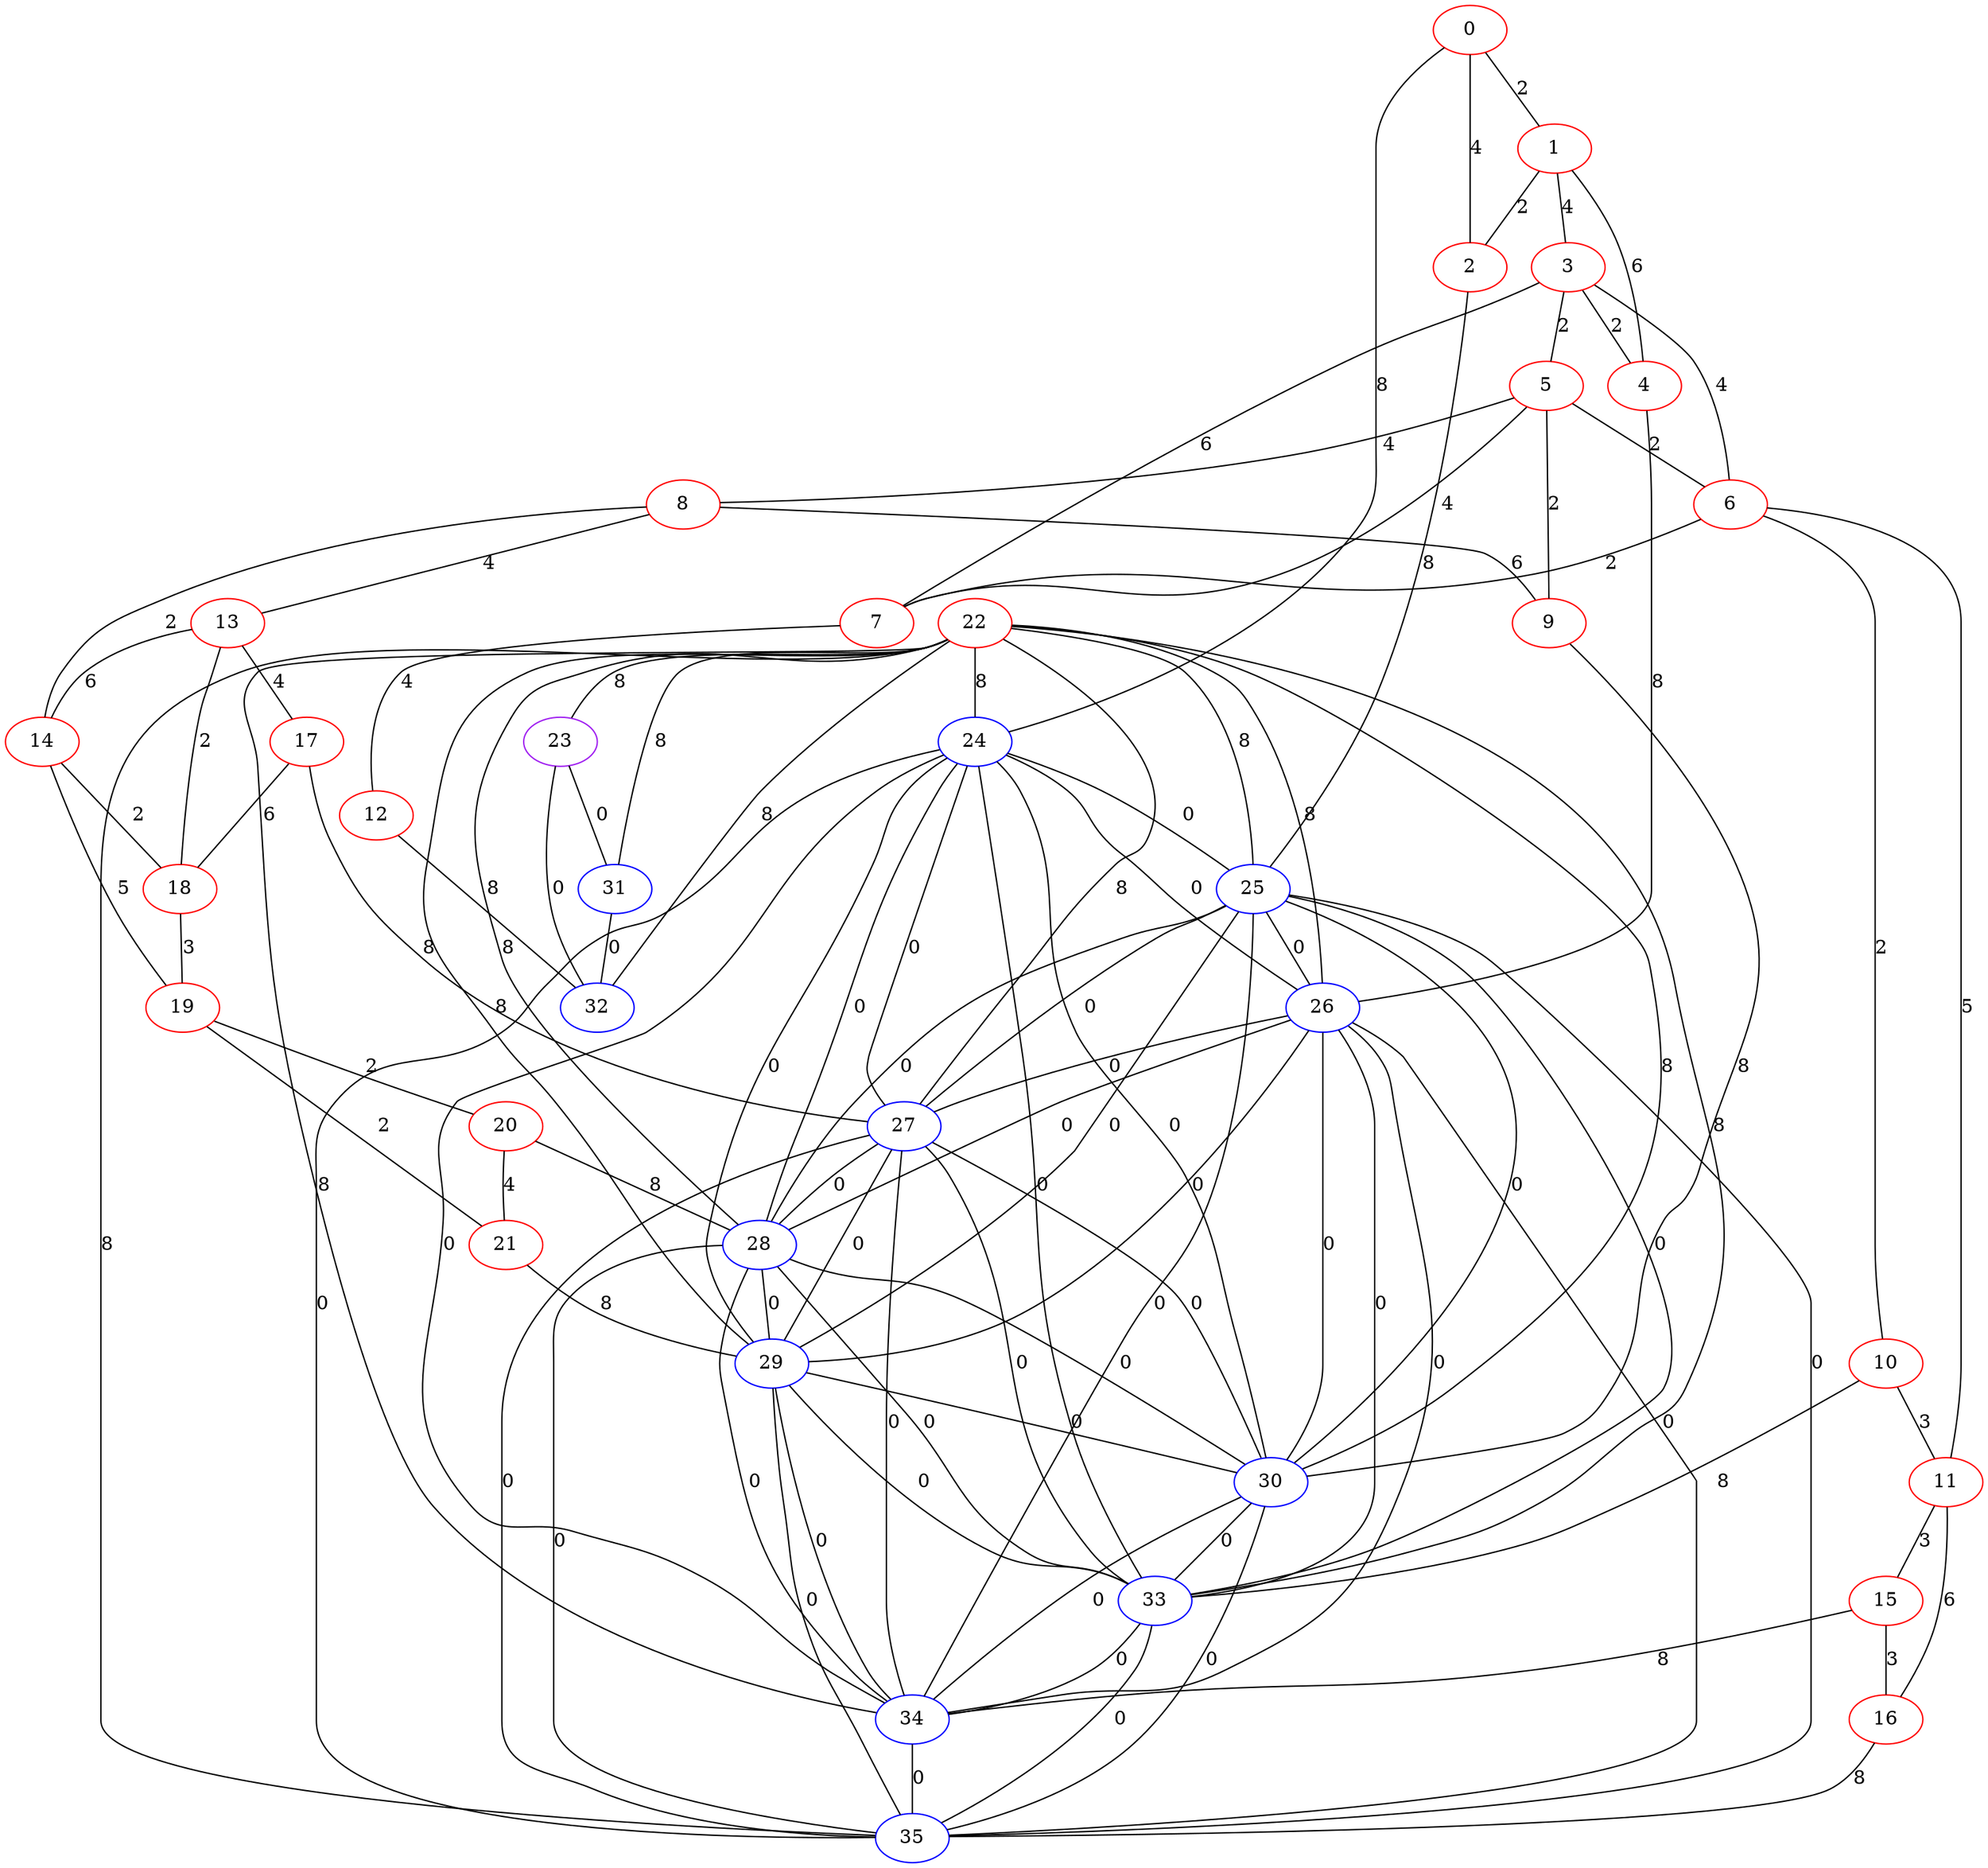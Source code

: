 graph "" {
0 [color=red, weight=1];
1 [color=red, weight=1];
2 [color=red, weight=1];
3 [color=red, weight=1];
4 [color=red, weight=1];
5 [color=red, weight=1];
6 [color=red, weight=1];
7 [color=red, weight=1];
8 [color=red, weight=1];
9 [color=red, weight=1];
10 [color=red, weight=1];
11 [color=red, weight=1];
12 [color=red, weight=1];
13 [color=red, weight=1];
14 [color=red, weight=1];
15 [color=red, weight=1];
16 [color=red, weight=1];
17 [color=red, weight=1];
18 [color=red, weight=1];
19 [color=red, weight=1];
20 [color=red, weight=1];
21 [color=red, weight=1];
22 [color=red, weight=1];
23 [color=purple, weight=4];
24 [color=blue, weight=3];
25 [color=blue, weight=3];
26 [color=blue, weight=3];
27 [color=blue, weight=3];
28 [color=blue, weight=3];
29 [color=blue, weight=3];
30 [color=blue, weight=3];
31 [color=blue, weight=3];
32 [color=blue, weight=3];
33 [color=blue, weight=3];
34 [color=blue, weight=3];
35 [color=blue, weight=3];
0 -- 24  [key=0, label=8];
0 -- 1  [key=0, label=2];
0 -- 2  [key=0, label=4];
1 -- 2  [key=0, label=2];
1 -- 3  [key=0, label=4];
1 -- 4  [key=0, label=6];
2 -- 25  [key=0, label=8];
3 -- 4  [key=0, label=2];
3 -- 5  [key=0, label=2];
3 -- 6  [key=0, label=4];
3 -- 7  [key=0, label=6];
4 -- 26  [key=0, label=8];
5 -- 8  [key=0, label=4];
5 -- 9  [key=0, label=2];
5 -- 6  [key=0, label=2];
5 -- 7  [key=0, label=4];
6 -- 10  [key=0, label=2];
6 -- 11  [key=0, label=5];
6 -- 7  [key=0, label=2];
7 -- 12  [key=0, label=4];
8 -- 9  [key=0, label=6];
8 -- 14  [key=0, label=2];
8 -- 13  [key=0, label=4];
9 -- 30  [key=0, label=8];
10 -- 33  [key=0, label=8];
10 -- 11  [key=0, label=3];
11 -- 16  [key=0, label=6];
11 -- 15  [key=0, label=3];
12 -- 32  [key=0, label=8];
13 -- 17  [key=0, label=4];
13 -- 18  [key=0, label=2];
13 -- 14  [key=0, label=6];
14 -- 18  [key=0, label=2];
14 -- 19  [key=0, label=5];
15 -- 16  [key=0, label=3];
15 -- 34  [key=0, label=8];
16 -- 35  [key=0, label=8];
17 -- 18  [key=0, label=6];
17 -- 27  [key=0, label=8];
18 -- 19  [key=0, label=3];
19 -- 20  [key=0, label=2];
19 -- 21  [key=0, label=2];
20 -- 28  [key=0, label=8];
20 -- 21  [key=0, label=4];
21 -- 29  [key=0, label=8];
22 -- 32  [key=0, label=8];
22 -- 33  [key=0, label=8];
22 -- 34  [key=0, label=8];
22 -- 35  [key=0, label=8];
22 -- 23  [key=0, label=8];
22 -- 24  [key=0, label=8];
22 -- 25  [key=0, label=8];
22 -- 26  [key=0, label=8];
22 -- 27  [key=0, label=8];
22 -- 28  [key=0, label=8];
22 -- 29  [key=0, label=8];
22 -- 30  [key=0, label=8];
22 -- 31  [key=0, label=8];
23 -- 32  [key=0, label=0];
23 -- 31  [key=0, label=0];
24 -- 33  [key=0, label=0];
24 -- 34  [key=0, label=0];
24 -- 35  [key=0, label=0];
24 -- 25  [key=0, label=0];
24 -- 26  [key=0, label=0];
24 -- 27  [key=0, label=0];
24 -- 28  [key=0, label=0];
24 -- 29  [key=0, label=0];
24 -- 30  [key=0, label=0];
25 -- 33  [key=0, label=0];
25 -- 35  [key=0, label=0];
25 -- 34  [key=0, label=0];
25 -- 26  [key=0, label=0];
25 -- 27  [key=0, label=0];
25 -- 28  [key=0, label=0];
25 -- 29  [key=0, label=0];
25 -- 30  [key=0, label=0];
26 -- 33  [key=0, label=0];
26 -- 34  [key=0, label=0];
26 -- 35  [key=0, label=0];
26 -- 27  [key=0, label=0];
26 -- 28  [key=0, label=0];
26 -- 29  [key=0, label=0];
26 -- 30  [key=0, label=0];
27 -- 33  [key=0, label=0];
27 -- 34  [key=0, label=0];
27 -- 35  [key=0, label=0];
27 -- 28  [key=0, label=0];
27 -- 29  [key=0, label=0];
27 -- 30  [key=0, label=0];
28 -- 33  [key=0, label=0];
28 -- 34  [key=0, label=0];
28 -- 35  [key=0, label=0];
28 -- 29  [key=0, label=0];
28 -- 30  [key=0, label=0];
29 -- 33  [key=0, label=0];
29 -- 34  [key=0, label=0];
29 -- 35  [key=0, label=0];
29 -- 30  [key=0, label=0];
30 -- 33  [key=0, label=0];
30 -- 34  [key=0, label=0];
30 -- 35  [key=0, label=0];
31 -- 32  [key=0, label=0];
33 -- 34  [key=0, label=0];
33 -- 35  [key=0, label=0];
34 -- 35  [key=0, label=0];
}
